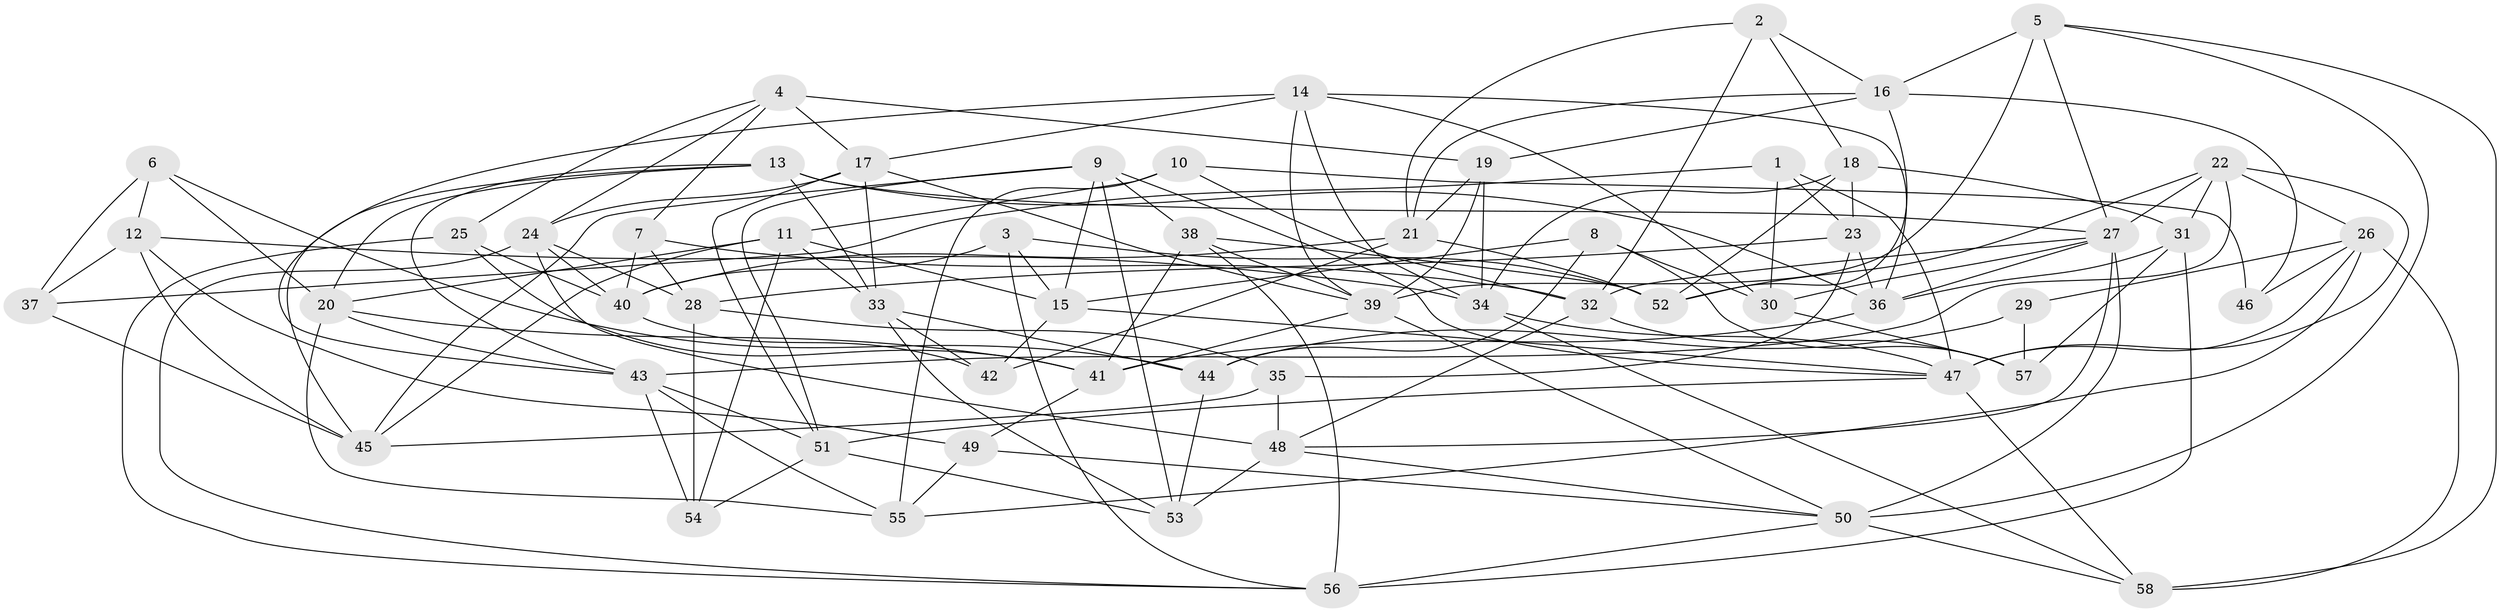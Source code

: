 // original degree distribution, {4: 1.0}
// Generated by graph-tools (version 1.1) at 2025/02/03/09/25 03:02:54]
// undirected, 58 vertices, 154 edges
graph export_dot {
graph [start="1"]
  node [color=gray90,style=filled];
  1;
  2;
  3;
  4;
  5;
  6;
  7;
  8;
  9;
  10;
  11;
  12;
  13;
  14;
  15;
  16;
  17;
  18;
  19;
  20;
  21;
  22;
  23;
  24;
  25;
  26;
  27;
  28;
  29;
  30;
  31;
  32;
  33;
  34;
  35;
  36;
  37;
  38;
  39;
  40;
  41;
  42;
  43;
  44;
  45;
  46;
  47;
  48;
  49;
  50;
  51;
  52;
  53;
  54;
  55;
  56;
  57;
  58;
  1 -- 23 [weight=1.0];
  1 -- 30 [weight=2.0];
  1 -- 37 [weight=2.0];
  1 -- 47 [weight=1.0];
  2 -- 16 [weight=1.0];
  2 -- 18 [weight=1.0];
  2 -- 21 [weight=1.0];
  2 -- 32 [weight=1.0];
  3 -- 15 [weight=1.0];
  3 -- 40 [weight=1.0];
  3 -- 52 [weight=1.0];
  3 -- 56 [weight=1.0];
  4 -- 7 [weight=1.0];
  4 -- 17 [weight=1.0];
  4 -- 19 [weight=2.0];
  4 -- 24 [weight=1.0];
  4 -- 25 [weight=1.0];
  5 -- 16 [weight=1.0];
  5 -- 27 [weight=1.0];
  5 -- 39 [weight=2.0];
  5 -- 50 [weight=1.0];
  5 -- 58 [weight=1.0];
  6 -- 12 [weight=1.0];
  6 -- 20 [weight=1.0];
  6 -- 37 [weight=1.0];
  6 -- 44 [weight=1.0];
  7 -- 28 [weight=1.0];
  7 -- 32 [weight=1.0];
  7 -- 40 [weight=1.0];
  8 -- 15 [weight=1.0];
  8 -- 30 [weight=1.0];
  8 -- 44 [weight=1.0];
  8 -- 57 [weight=1.0];
  9 -- 15 [weight=1.0];
  9 -- 38 [weight=1.0];
  9 -- 45 [weight=1.0];
  9 -- 47 [weight=1.0];
  9 -- 51 [weight=1.0];
  9 -- 53 [weight=1.0];
  10 -- 11 [weight=1.0];
  10 -- 32 [weight=1.0];
  10 -- 46 [weight=2.0];
  10 -- 55 [weight=2.0];
  11 -- 15 [weight=1.0];
  11 -- 20 [weight=1.0];
  11 -- 33 [weight=1.0];
  11 -- 45 [weight=1.0];
  11 -- 54 [weight=1.0];
  12 -- 34 [weight=1.0];
  12 -- 37 [weight=2.0];
  12 -- 45 [weight=1.0];
  12 -- 49 [weight=1.0];
  13 -- 20 [weight=1.0];
  13 -- 27 [weight=1.0];
  13 -- 33 [weight=1.0];
  13 -- 36 [weight=1.0];
  13 -- 43 [weight=1.0];
  13 -- 45 [weight=1.0];
  14 -- 17 [weight=1.0];
  14 -- 30 [weight=1.0];
  14 -- 34 [weight=1.0];
  14 -- 36 [weight=1.0];
  14 -- 39 [weight=1.0];
  14 -- 43 [weight=1.0];
  15 -- 42 [weight=1.0];
  15 -- 47 [weight=1.0];
  16 -- 19 [weight=1.0];
  16 -- 21 [weight=1.0];
  16 -- 46 [weight=1.0];
  16 -- 52 [weight=1.0];
  17 -- 24 [weight=1.0];
  17 -- 33 [weight=1.0];
  17 -- 39 [weight=1.0];
  17 -- 51 [weight=1.0];
  18 -- 23 [weight=2.0];
  18 -- 31 [weight=1.0];
  18 -- 34 [weight=1.0];
  18 -- 52 [weight=1.0];
  19 -- 21 [weight=1.0];
  19 -- 34 [weight=1.0];
  19 -- 39 [weight=1.0];
  20 -- 41 [weight=1.0];
  20 -- 43 [weight=1.0];
  20 -- 55 [weight=1.0];
  21 -- 40 [weight=1.0];
  21 -- 42 [weight=1.0];
  21 -- 52 [weight=1.0];
  22 -- 26 [weight=1.0];
  22 -- 27 [weight=1.0];
  22 -- 31 [weight=1.0];
  22 -- 43 [weight=1.0];
  22 -- 47 [weight=1.0];
  22 -- 52 [weight=1.0];
  23 -- 28 [weight=1.0];
  23 -- 35 [weight=1.0];
  23 -- 36 [weight=1.0];
  24 -- 28 [weight=1.0];
  24 -- 40 [weight=1.0];
  24 -- 48 [weight=1.0];
  24 -- 56 [weight=1.0];
  25 -- 40 [weight=1.0];
  25 -- 41 [weight=1.0];
  25 -- 56 [weight=1.0];
  26 -- 29 [weight=1.0];
  26 -- 46 [weight=1.0];
  26 -- 47 [weight=1.0];
  26 -- 55 [weight=1.0];
  26 -- 58 [weight=1.0];
  27 -- 30 [weight=1.0];
  27 -- 32 [weight=1.0];
  27 -- 36 [weight=1.0];
  27 -- 48 [weight=1.0];
  27 -- 50 [weight=1.0];
  28 -- 35 [weight=1.0];
  28 -- 54 [weight=2.0];
  29 -- 44 [weight=1.0];
  29 -- 57 [weight=2.0];
  30 -- 57 [weight=1.0];
  31 -- 36 [weight=1.0];
  31 -- 56 [weight=2.0];
  31 -- 57 [weight=1.0];
  32 -- 48 [weight=1.0];
  32 -- 57 [weight=1.0];
  33 -- 42 [weight=1.0];
  33 -- 44 [weight=1.0];
  33 -- 53 [weight=1.0];
  34 -- 47 [weight=1.0];
  34 -- 58 [weight=1.0];
  35 -- 45 [weight=1.0];
  35 -- 48 [weight=1.0];
  36 -- 41 [weight=1.0];
  37 -- 45 [weight=1.0];
  38 -- 39 [weight=1.0];
  38 -- 41 [weight=1.0];
  38 -- 52 [weight=1.0];
  38 -- 56 [weight=2.0];
  39 -- 41 [weight=1.0];
  39 -- 50 [weight=1.0];
  40 -- 42 [weight=1.0];
  41 -- 49 [weight=1.0];
  43 -- 51 [weight=1.0];
  43 -- 54 [weight=2.0];
  43 -- 55 [weight=1.0];
  44 -- 53 [weight=2.0];
  47 -- 51 [weight=1.0];
  47 -- 58 [weight=1.0];
  48 -- 50 [weight=1.0];
  48 -- 53 [weight=1.0];
  49 -- 50 [weight=1.0];
  49 -- 55 [weight=1.0];
  50 -- 56 [weight=1.0];
  50 -- 58 [weight=2.0];
  51 -- 53 [weight=1.0];
  51 -- 54 [weight=1.0];
}
